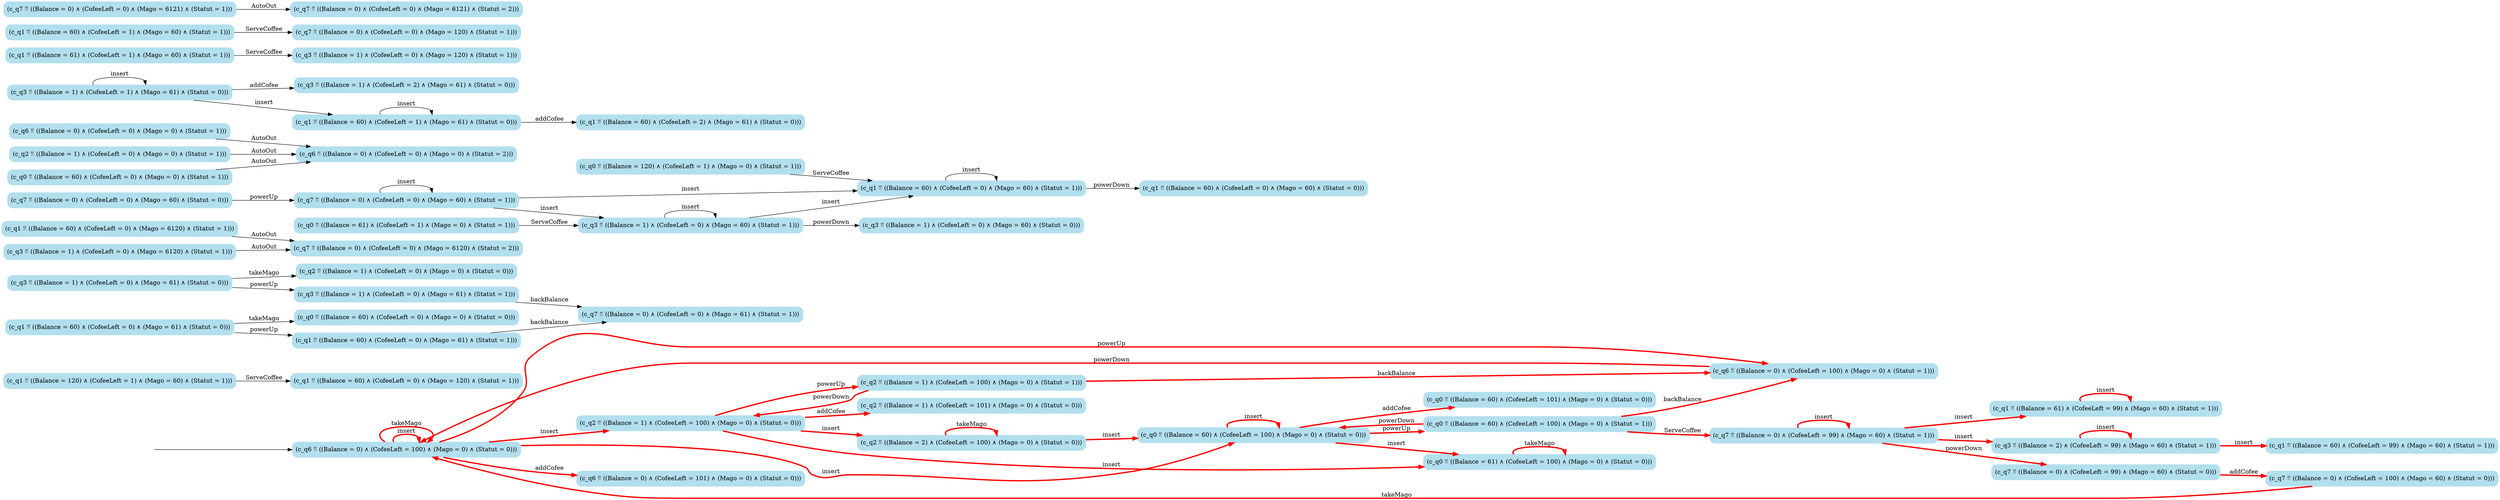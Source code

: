 digraph G {

	rankdir = LR;

	start_c_q6_103[style=invisible];

	node[shape=box, style="rounded, filled", color=lightblue2];

	c_q1_44[label="(c_q1 ≝ ((Balance = 120) ∧ (CofeeLeft = 1) ∧ (Mago = 60) ∧ (Statut = 1)))"];
	c_q7_96[label="(c_q7 ≝ ((Balance = 0) ∧ (CofeeLeft = 99) ∧ (Mago = 60) ∧ (Statut = 0)))"];
	c_q3_82[label="(c_q3 ≝ ((Balance = 1) ∧ (CofeeLeft = 0) ∧ (Mago = 61) ∧ (Statut = 0)))"];
	c_q1_107[label="(c_q1 ≝ ((Balance = 61) ∧ (CofeeLeft = 99) ∧ (Mago = 60) ∧ (Statut = 1)))"];
	c_q2_66[label="(c_q2 ≝ ((Balance = 1) ∧ (CofeeLeft = 100) ∧ (Mago = 0) ∧ (Statut = 0)))"];
	c_q0_113[label="(c_q0 ≝ ((Balance = 60) ∧ (CofeeLeft = 100) ∧ (Mago = 0) ∧ (Statut = 0)))"];
	c_q7_85[label="(c_q7 ≝ ((Balance = 0) ∧ (CofeeLeft = 0) ∧ (Mago = 6120) ∧ (Statut = 2)))"];
	c_q2_104[label="(c_q2 ≝ ((Balance = 2) ∧ (CofeeLeft = 100) ∧ (Mago = 0) ∧ (Statut = 0)))"];
	c_q7_124[label="(c_q7 ≝ ((Balance = 0) ∧ (CofeeLeft = 0) ∧ (Mago = 60) ∧ (Statut = 1)))"];
	c_q0_67[label="(c_q0 ≝ ((Balance = 61) ∧ (CofeeLeft = 100) ∧ (Mago = 0) ∧ (Statut = 0)))"];
	c_q6_6[label="(c_q6 ≝ ((Balance = 0) ∧ (CofeeLeft = 0) ∧ (Mago = 0) ∧ (Statut = 1)))"];
	c_q1_43[label="(c_q1 ≝ ((Balance = 60) ∧ (CofeeLeft = 2) ∧ (Mago = 61) ∧ (Statut = 0)))"];
	c_q7_100[label="(c_q7 ≝ ((Balance = 0) ∧ (CofeeLeft = 99) ∧ (Mago = 60) ∧ (Statut = 1)))"];
	c_q1_50[label="(c_q1 ≝ ((Balance = 60) ∧ (CofeeLeft = 0) ∧ (Mago = 6120) ∧ (Statut = 1)))"];
	c_q1_48[label="(c_q1 ≝ ((Balance = 61) ∧ (CofeeLeft = 1) ∧ (Mago = 60) ∧ (Statut = 1)))"];
	c_q2_70[label="(c_q2 ≝ ((Balance = 1) ∧ (CofeeLeft = 100) ∧ (Mago = 0) ∧ (Statut = 1)))"];
	c_q3_49[label="(c_q3 ≝ ((Balance = 1) ∧ (CofeeLeft = 0) ∧ (Mago = 120) ∧ (Statut = 1)))"];
	c_q2_68[label="(c_q2 ≝ ((Balance = 1) ∧ (CofeeLeft = 0) ∧ (Mago = 0) ∧ (Statut = 1)))"];
	c_q3_77[label="(c_q3 ≝ ((Balance = 1) ∧ (CofeeLeft = 0) ∧ (Mago = 60) ∧ (Statut = 0)))"];
	c_q6_71[label="(c_q6 ≝ ((Balance = 0) ∧ (CofeeLeft = 100) ∧ (Mago = 0) ∧ (Statut = 1)))"];
	c_q0_26[label="(c_q0 ≝ ((Balance = 120) ∧ (CofeeLeft = 1) ∧ (Mago = 0) ∧ (Statut = 1)))"];
	c_q7_53[label="(c_q7 ≝ ((Balance = 0) ∧ (CofeeLeft = 0) ∧ (Mago = 120) ∧ (Statut = 1)))"];
	c_q7_90[label="(c_q7 ≝ ((Balance = 0) ∧ (CofeeLeft = 0) ∧ (Mago = 60) ∧ (Statut = 0)))"];
	c_q6_69[label="(c_q6 ≝ ((Balance = 0) ∧ (CofeeLeft = 0) ∧ (Mago = 0) ∧ (Statut = 2)))"];
	c_q3_84[label="(c_q3 ≝ ((Balance = 1) ∧ (CofeeLeft = 0) ∧ (Mago = 6120) ∧ (Statut = 1)))"];
	c_q0_25[label="(c_q0 ≝ ((Balance = 60) ∧ (CofeeLeft = 101) ∧ (Mago = 0) ∧ (Statut = 0)))"];
	c_q1_52[label="(c_q1 ≝ ((Balance = 60) ∧ (CofeeLeft = 1) ∧ (Mago = 60) ∧ (Statut = 1)))"];
	c_q2_83[label="(c_q2 ≝ ((Balance = 1) ∧ (CofeeLeft = 0) ∧ (Mago = 0) ∧ (Statut = 0)))"];
	c_q7_94[label="(c_q7 ≝ ((Balance = 0) ∧ (CofeeLeft = 0) ∧ (Mago = 6121) ∧ (Statut = 1)))"];
	c_q7_87[label="(c_q7 ≝ ((Balance = 0) ∧ (CofeeLeft = 0) ∧ (Mago = 61) ∧ (Statut = 1)))"];
	c_q1_41[label="(c_q1 ≝ ((Balance = 60) ∧ (CofeeLeft = 0) ∧ (Mago = 60) ∧ (Statut = 0)))"];
	c_q6_103[label="(c_q6 ≝ ((Balance = 0) ∧ (CofeeLeft = 100) ∧ (Mago = 0) ∧ (Statut = 0)))"];
	c_q0_47[label="(c_q0 ≝ ((Balance = 60) ∧ (CofeeLeft = 0) ∧ (Mago = 0) ∧ (Statut = 0)))"];
	c_q3_121[label="(c_q3 ≝ ((Balance = 1) ∧ (CofeeLeft = 0) ∧ (Mago = 60) ∧ (Statut = 1)))"];
	c_q1_46[label="(c_q1 ≝ ((Balance = 60) ∧ (CofeeLeft = 0) ∧ (Mago = 61) ∧ (Statut = 0)))"];
	c_q0_28[label="(c_q0 ≝ ((Balance = 61) ∧ (CofeeLeft = 1) ∧ (Mago = 0) ∧ (Statut = 1)))"];
	c_q3_79[label="(c_q3 ≝ ((Balance = 1) ∧ (CofeeLeft = 2) ∧ (Mago = 61) ∧ (Statut = 0)))"];
	c_q3_110[label="(c_q3 ≝ ((Balance = 2) ∧ (CofeeLeft = 99) ∧ (Mago = 60) ∧ (Statut = 1)))"];
	c_q2_65[label="(c_q2 ≝ ((Balance = 1) ∧ (CofeeLeft = 101) ∧ (Mago = 0) ∧ (Statut = 0)))"];
	c_q6_11[label="(c_q6 ≝ ((Balance = 0) ∧ (CofeeLeft = 101) ∧ (Mago = 0) ∧ (Statut = 0)))"];
	c_q7_102[label="(c_q7 ≝ ((Balance = 0) ∧ (CofeeLeft = 100) ∧ (Mago = 60) ∧ (Statut = 0)))"];
	c_q7_95[label="(c_q7 ≝ ((Balance = 0) ∧ (CofeeLeft = 0) ∧ (Mago = 6121) ∧ (Statut = 2)))"];
	c_q3_86[label="(c_q3 ≝ ((Balance = 1) ∧ (CofeeLeft = 0) ∧ (Mago = 61) ∧ (Statut = 1)))"];
	c_q1_125[label="(c_q1 ≝ ((Balance = 60) ∧ (CofeeLeft = 0) ∧ (Mago = 60) ∧ (Statut = 1)))"];
	c_q0_30[label="(c_q0 ≝ ((Balance = 60) ∧ (CofeeLeft = 0) ∧ (Mago = 0) ∧ (Statut = 1)))"];
	c_q1_81[label="(c_q1 ≝ ((Balance = 60) ∧ (CofeeLeft = 1) ∧ (Mago = 61) ∧ (Statut = 0)))"];
	c_q3_80[label="(c_q3 ≝ ((Balance = 1) ∧ (CofeeLeft = 1) ∧ (Mago = 61) ∧ (Statut = 0)))"];
	c_q0_34[label="(c_q0 ≝ ((Balance = 60) ∧ (CofeeLeft = 100) ∧ (Mago = 0) ∧ (Statut = 1)))"];
	c_q1_45[label="(c_q1 ≝ ((Balance = 60) ∧ (CofeeLeft = 0) ∧ (Mago = 120) ∧ (Statut = 1)))"];
	c_q1_111[label="(c_q1 ≝ ((Balance = 60) ∧ (CofeeLeft = 99) ∧ (Mago = 60) ∧ (Statut = 1)))"];
	c_q1_54[label="(c_q1 ≝ ((Balance = 60) ∧ (CofeeLeft = 0) ∧ (Mago = 61) ∧ (Statut = 1)))"];

	start_c_q6_103 -> c_q6_103;
	c_q6_103 -> c_q6_103[label="insert", penwidth=3, color=red];
	c_q6_103 -> c_q6_71[label="powerUp", penwidth=3, color=red];
	c_q6_71 -> c_q6_103[label="powerDown", penwidth=3, color=red];
	c_q6_6 -> c_q6_69[label="AutoOut"];
	c_q6_103 -> c_q6_103[label="takeMago", penwidth=3, color=red];
	c_q6_103 -> c_q6_11[label="addCofee", penwidth=3, color=red];
	c_q6_103 -> c_q0_113[label="insert", penwidth=3, color=red];
	c_q6_103 -> c_q2_66[label="insert", penwidth=3, color=red];
	c_q0_113 -> c_q0_67[label="insert", penwidth=3, color=red];
	c_q0_113 -> c_q0_34[label="powerUp", penwidth=3, color=red];
	c_q0_34 -> c_q0_113[label="powerDown", penwidth=3, color=red];
	c_q0_67 -> c_q0_67[label="takeMago", penwidth=3, color=red];
	c_q0_113 -> c_q0_25[label="addCofee", penwidth=3, color=red];
	c_q0_26 -> c_q1_125[label="ServeCoffee"];
	c_q0_28 -> c_q3_121[label="ServeCoffee"];
	c_q0_30 -> c_q6_69[label="AutoOut"];
	c_q0_34 -> c_q6_71[label="backBalance", penwidth=3, color=red];
	c_q0_34 -> c_q7_100[label="ServeCoffee", penwidth=3, color=red];
	c_q1_81 -> c_q1_81[label="insert"];
	c_q1_46 -> c_q1_54[label="powerUp"];
	c_q1_125 -> c_q1_41[label="powerDown"];
	c_q1_81 -> c_q1_43[label="addCofee"];
	c_q1_44 -> c_q1_45[label="ServeCoffee"];
	c_q1_46 -> c_q0_47[label="takeMago"];
	c_q1_48 -> c_q3_49[label="ServeCoffee"];
	c_q1_50 -> c_q7_85[label="AutoOut"];
	c_q1_52 -> c_q7_53[label="ServeCoffee"];
	c_q1_54 -> c_q7_87[label="backBalance"];
	c_q2_66 -> c_q2_104[label="insert", penwidth=3, color=red];
	c_q2_66 -> c_q2_70[label="powerUp", penwidth=3, color=red];
	c_q2_70 -> c_q2_66[label="powerDown", penwidth=3, color=red];
	c_q2_104 -> c_q2_104[label="takeMago", penwidth=3, color=red];
	c_q2_66 -> c_q2_65[label="addCofee", penwidth=3, color=red];
	c_q2_66 -> c_q0_67[label="insert", penwidth=3, color=red];
	c_q2_68 -> c_q6_69[label="AutoOut"];
	c_q2_70 -> c_q6_71[label="backBalance", penwidth=3, color=red];
	c_q3_80 -> c_q3_80[label="insert"];
	c_q3_82 -> c_q3_86[label="powerUp"];
	c_q3_121 -> c_q3_77[label="powerDown"];
	c_q3_80 -> c_q3_79[label="addCofee"];
	c_q3_80 -> c_q1_81[label="insert"];
	c_q3_82 -> c_q2_83[label="takeMago"];
	c_q3_84 -> c_q7_85[label="AutoOut"];
	c_q3_86 -> c_q7_87[label="backBalance"];
	c_q7_100 -> c_q7_100[label="insert", penwidth=3, color=red];
	c_q7_90 -> c_q7_124[label="powerUp"];
	c_q7_100 -> c_q7_96[label="powerDown", penwidth=3, color=red];
	c_q7_94 -> c_q7_95[label="AutoOut"];
	c_q7_96 -> c_q7_102[label="addCofee", penwidth=3, color=red];
	c_q7_100 -> c_q1_107[label="insert", penwidth=3, color=red];
	c_q7_100 -> c_q3_110[label="insert", penwidth=3, color=red];
	c_q7_102 -> c_q6_103[label="takeMago", penwidth=3, color=red];
	c_q2_104 -> c_q0_113[label="insert", penwidth=3, color=red];
	c_q1_107 -> c_q1_107[label="insert", penwidth=3, color=red];
	c_q3_110 -> c_q3_110[label="insert", penwidth=3, color=red];
	c_q3_110 -> c_q1_111[label="insert", penwidth=3, color=red];
	c_q0_113 -> c_q0_113[label="insert", penwidth=3, color=red];
	c_q1_125 -> c_q1_125[label="insert"];
	c_q3_121 -> c_q1_125[label="insert"];
	c_q3_121 -> c_q3_121[label="insert"];
	c_q7_124 -> c_q3_121[label="insert"];
	c_q7_124 -> c_q7_124[label="insert"];
	c_q7_124 -> c_q1_125[label="insert"];

}